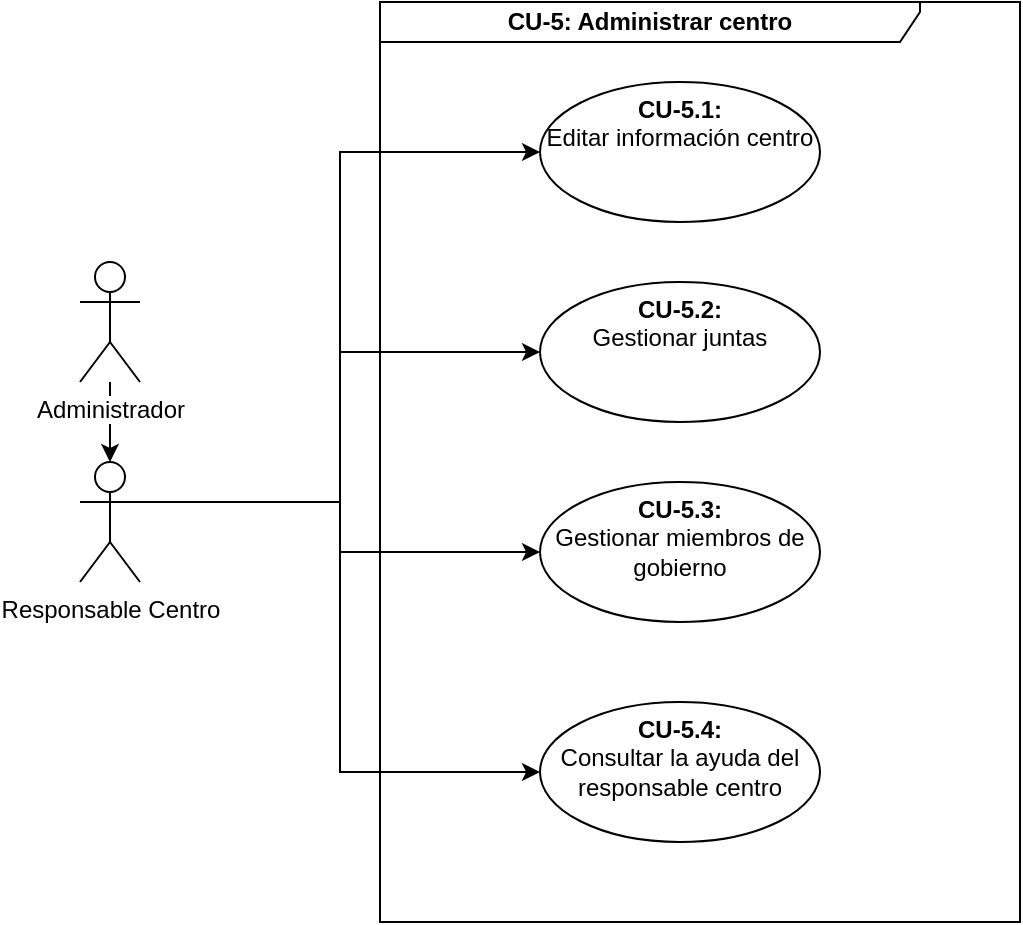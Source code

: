 <mxfile version="21.6.5" type="device">
  <diagram id="szs79xgOVXDPXgL9OrpX" name="Página-1">
    <mxGraphModel dx="1418" dy="820" grid="1" gridSize="10" guides="1" tooltips="1" connect="1" arrows="1" fold="1" page="1" pageScale="1" pageWidth="1150" pageHeight="700" math="0" shadow="0">
      <root>
        <mxCell id="0" />
        <mxCell id="1" parent="0" />
        <mxCell id="DPbp3sRypC6EYG-zwKEf-8" style="edgeStyle=orthogonalEdgeStyle;rounded=0;orthogonalLoop=1;jettySize=auto;html=1;exitX=1;exitY=0.333;exitDx=0;exitDy=0;exitPerimeter=0;entryX=0;entryY=0.5;entryDx=0;entryDy=0;" parent="1" source="eY7FYX1GC45UXE04t5yQ-4" target="DPbp3sRypC6EYG-zwKEf-5" edge="1">
          <mxGeometry relative="1" as="geometry">
            <mxPoint x="125" y="145" as="sourcePoint" />
          </mxGeometry>
        </mxCell>
        <mxCell id="DPbp3sRypC6EYG-zwKEf-11" style="edgeStyle=orthogonalEdgeStyle;rounded=0;orthogonalLoop=1;jettySize=auto;html=1;exitX=1;exitY=0.333;exitDx=0;exitDy=0;exitPerimeter=0;entryX=0;entryY=0.5;entryDx=0;entryDy=0;" parent="1" source="eY7FYX1GC45UXE04t5yQ-4" target="NUaUHLJXbepJ66ujS02r-18" edge="1">
          <mxGeometry relative="1" as="geometry">
            <mxPoint x="125" y="145" as="sourcePoint" />
          </mxGeometry>
        </mxCell>
        <mxCell id="Q_k_FdXEpbmu3CS_4IuE-2" style="edgeStyle=orthogonalEdgeStyle;rounded=0;orthogonalLoop=1;jettySize=auto;html=1;exitX=1;exitY=0.333;exitDx=0;exitDy=0;exitPerimeter=0;entryX=0;entryY=0.5;entryDx=0;entryDy=0;" parent="1" source="eY7FYX1GC45UXE04t5yQ-4" target="Q_k_FdXEpbmu3CS_4IuE-1" edge="1">
          <mxGeometry relative="1" as="geometry">
            <mxPoint x="125" y="145" as="sourcePoint" />
          </mxGeometry>
        </mxCell>
        <mxCell id="yU0lEmC6n2iB3_ynG8TF-2" style="edgeStyle=orthogonalEdgeStyle;rounded=0;orthogonalLoop=1;jettySize=auto;html=1;exitX=1;exitY=0.333;exitDx=0;exitDy=0;exitPerimeter=0;entryX=0;entryY=0.5;entryDx=0;entryDy=0;" parent="1" source="eY7FYX1GC45UXE04t5yQ-4" target="yU0lEmC6n2iB3_ynG8TF-1" edge="1">
          <mxGeometry relative="1" as="geometry">
            <mxPoint x="125" y="145" as="sourcePoint" />
          </mxGeometry>
        </mxCell>
        <mxCell id="NUaUHLJXbepJ66ujS02r-15" value="CU-5: Administrar centro" style="shape=umlFrame;whiteSpace=wrap;html=1;width=270;height=20;fontStyle=1" parent="1" vertex="1">
          <mxGeometry x="280" y="20" width="320" height="460" as="geometry" />
        </mxCell>
        <mxCell id="NUaUHLJXbepJ66ujS02r-18" value="&lt;b&gt;CU-5.1: &lt;br&gt;&lt;/b&gt;Editar información centro" style="ellipse;whiteSpace=wrap;html=1;verticalAlign=top;" parent="1" vertex="1">
          <mxGeometry x="360" y="60" width="140" height="70" as="geometry" />
        </mxCell>
        <mxCell id="DPbp3sRypC6EYG-zwKEf-5" value="&lt;b&gt;CU-5.2: &lt;br&gt;&lt;/b&gt;Gestionar juntas" style="ellipse;whiteSpace=wrap;html=1;verticalAlign=top;" parent="1" vertex="1">
          <mxGeometry x="360" y="160" width="140" height="70" as="geometry" />
        </mxCell>
        <mxCell id="Q_k_FdXEpbmu3CS_4IuE-1" value="&lt;b&gt;CU-5.3: &lt;br&gt;&lt;/b&gt;Gestionar miembros de gobierno" style="ellipse;whiteSpace=wrap;html=1;verticalAlign=top;" parent="1" vertex="1">
          <mxGeometry x="360" y="260" width="140" height="70" as="geometry" />
        </mxCell>
        <mxCell id="yU0lEmC6n2iB3_ynG8TF-1" value="&lt;b&gt;CU-5.4: &lt;br&gt;&lt;/b&gt;Consultar la ayuda del responsable centro" style="ellipse;whiteSpace=wrap;html=1;verticalAlign=top;" parent="1" vertex="1">
          <mxGeometry x="360" y="370" width="140" height="70" as="geometry" />
        </mxCell>
        <mxCell id="eY7FYX1GC45UXE04t5yQ-3" value="" style="edgeStyle=orthogonalEdgeStyle;rounded=0;orthogonalLoop=1;jettySize=auto;html=1;" edge="1" parent="1" source="eY7FYX1GC45UXE04t5yQ-7" target="eY7FYX1GC45UXE04t5yQ-4">
          <mxGeometry relative="1" as="geometry" />
        </mxCell>
        <mxCell id="eY7FYX1GC45UXE04t5yQ-4" value="&lt;span style=&quot;background-color: rgb(255 , 255 , 255)&quot;&gt;Responsable Centro&lt;/span&gt;" style="shape=umlActor;verticalLabelPosition=bottom;verticalAlign=top;html=1;outlineConnect=0;" vertex="1" parent="1">
          <mxGeometry x="130" y="250" width="30" height="60" as="geometry" />
        </mxCell>
        <mxCell id="eY7FYX1GC45UXE04t5yQ-7" value="&lt;span style=&quot;background-color: rgb(255 , 255 , 255)&quot;&gt;Administrador&lt;/span&gt;" style="shape=umlActor;verticalLabelPosition=bottom;verticalAlign=top;html=1;outlineConnect=0;" vertex="1" parent="1">
          <mxGeometry x="130" y="150" width="30" height="60" as="geometry" />
        </mxCell>
      </root>
    </mxGraphModel>
  </diagram>
</mxfile>
